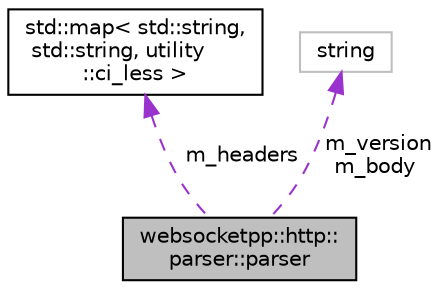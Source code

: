 digraph "websocketpp::http::parser::parser"
{
  edge [fontname="Helvetica",fontsize="10",labelfontname="Helvetica",labelfontsize="10"];
  node [fontname="Helvetica",fontsize="10",shape=record];
  Node3 [label="websocketpp::http::\lparser::parser",height=0.2,width=0.4,color="black", fillcolor="grey75", style="filled", fontcolor="black"];
  Node4 -> Node3 [dir="back",color="darkorchid3",fontsize="10",style="dashed",label=" m_headers" ,fontname="Helvetica"];
  Node4 [label="std::map\< std::string,\l std::string, utility\l::ci_less \>",height=0.2,width=0.4,color="black", fillcolor="white", style="filled",URL="$classstd_1_1map.html"];
  Node5 -> Node3 [dir="back",color="darkorchid3",fontsize="10",style="dashed",label=" m_version\nm_body" ,fontname="Helvetica"];
  Node5 [label="string",height=0.2,width=0.4,color="grey75", fillcolor="white", style="filled"];
}
